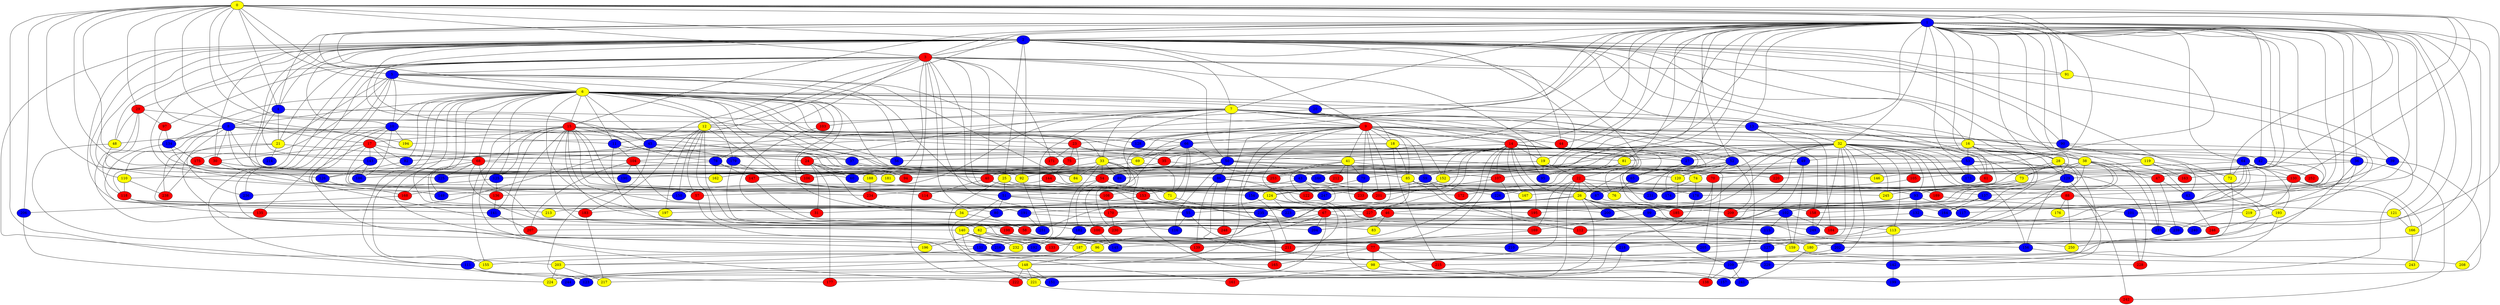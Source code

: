graph {
0 [style = filled fillcolor = yellow];
1 [style = filled fillcolor = blue];
2 [style = filled fillcolor = blue];
3 [style = filled fillcolor = red];
4 [style = filled fillcolor = blue];
5 [style = filled fillcolor = blue];
6 [style = filled fillcolor = yellow];
7 [style = filled fillcolor = yellow];
8 [style = filled fillcolor = blue];
9 [style = filled fillcolor = red];
10 [style = filled fillcolor = blue];
11 [style = filled fillcolor = blue];
12 [style = filled fillcolor = yellow];
13 [style = filled fillcolor = blue];
14 [style = filled fillcolor = red];
15 [style = filled fillcolor = red];
16 [style = filled fillcolor = yellow];
17 [style = filled fillcolor = red];
18 [style = filled fillcolor = yellow];
19 [style = filled fillcolor = yellow];
20 [style = filled fillcolor = blue];
21 [style = filled fillcolor = yellow];
22 [style = filled fillcolor = red];
23 [style = filled fillcolor = red];
24 [style = filled fillcolor = red];
25 [style = filled fillcolor = yellow];
26 [style = filled fillcolor = yellow];
27 [style = filled fillcolor = blue];
28 [style = filled fillcolor = yellow];
29 [style = filled fillcolor = red];
30 [style = filled fillcolor = red];
31 [style = filled fillcolor = red];
32 [style = filled fillcolor = yellow];
33 [style = filled fillcolor = yellow];
34 [style = filled fillcolor = yellow];
35 [style = filled fillcolor = red];
36 [style = filled fillcolor = blue];
37 [style = filled fillcolor = blue];
38 [style = filled fillcolor = yellow];
39 [style = filled fillcolor = blue];
40 [style = filled fillcolor = red];
41 [style = filled fillcolor = yellow];
42 [style = filled fillcolor = blue];
43 [style = filled fillcolor = blue];
44 [style = filled fillcolor = red];
45 [style = filled fillcolor = blue];
46 [style = filled fillcolor = red];
47 [style = filled fillcolor = red];
48 [style = filled fillcolor = yellow];
49 [style = filled fillcolor = blue];
50 [style = filled fillcolor = blue];
51 [style = filled fillcolor = blue];
52 [style = filled fillcolor = blue];
53 [style = filled fillcolor = blue];
54 [style = filled fillcolor = red];
55 [style = filled fillcolor = blue];
56 [style = filled fillcolor = blue];
57 [style = filled fillcolor = red];
58 [style = filled fillcolor = red];
59 [style = filled fillcolor = blue];
60 [style = filled fillcolor = blue];
61 [style = filled fillcolor = red];
62 [style = filled fillcolor = yellow];
63 [style = filled fillcolor = blue];
64 [style = filled fillcolor = blue];
65 [style = filled fillcolor = blue];
66 [style = filled fillcolor = blue];
67 [style = filled fillcolor = red];
68 [style = filled fillcolor = red];
69 [style = filled fillcolor = yellow];
70 [style = filled fillcolor = red];
71 [style = filled fillcolor = yellow];
72 [style = filled fillcolor = yellow];
73 [style = filled fillcolor = yellow];
74 [style = filled fillcolor = yellow];
75 [style = filled fillcolor = red];
76 [style = filled fillcolor = yellow];
77 [style = filled fillcolor = red];
78 [style = filled fillcolor = blue];
79 [style = filled fillcolor = blue];
80 [style = filled fillcolor = blue];
81 [style = filled fillcolor = yellow];
82 [style = filled fillcolor = blue];
83 [style = filled fillcolor = yellow];
84 [style = filled fillcolor = yellow];
85 [style = filled fillcolor = yellow];
86 [style = filled fillcolor = blue];
87 [style = filled fillcolor = blue];
88 [style = filled fillcolor = red];
89 [style = filled fillcolor = blue];
90 [style = filled fillcolor = blue];
91 [style = filled fillcolor = yellow];
92 [style = filled fillcolor = yellow];
93 [style = filled fillcolor = blue];
94 [style = filled fillcolor = red];
95 [style = filled fillcolor = blue];
96 [style = filled fillcolor = yellow];
97 [style = filled fillcolor = red];
98 [style = filled fillcolor = yellow];
99 [style = filled fillcolor = blue];
100 [style = filled fillcolor = red];
101 [style = filled fillcolor = blue];
102 [style = filled fillcolor = blue];
103 [style = filled fillcolor = red];
104 [style = filled fillcolor = red];
105 [style = filled fillcolor = red];
106 [style = filled fillcolor = red];
107 [style = filled fillcolor = red];
108 [style = filled fillcolor = red];
109 [style = filled fillcolor = blue];
110 [style = filled fillcolor = yellow];
111 [style = filled fillcolor = blue];
112 [style = filled fillcolor = red];
113 [style = filled fillcolor = yellow];
114 [style = filled fillcolor = red];
115 [style = filled fillcolor = blue];
116 [style = filled fillcolor = blue];
117 [style = filled fillcolor = blue];
118 [style = filled fillcolor = red];
119 [style = filled fillcolor = yellow];
120 [style = filled fillcolor = yellow];
121 [style = filled fillcolor = yellow];
122 [style = filled fillcolor = red];
123 [style = filled fillcolor = blue];
124 [style = filled fillcolor = yellow];
125 [style = filled fillcolor = blue];
126 [style = filled fillcolor = blue];
127 [style = filled fillcolor = blue];
128 [style = filled fillcolor = blue];
129 [style = filled fillcolor = blue];
130 [style = filled fillcolor = red];
131 [style = filled fillcolor = blue];
132 [style = filled fillcolor = blue];
133 [style = filled fillcolor = red];
134 [style = filled fillcolor = blue];
135 [style = filled fillcolor = red];
136 [style = filled fillcolor = red];
137 [style = filled fillcolor = blue];
138 [style = filled fillcolor = red];
139 [style = filled fillcolor = red];
140 [style = filled fillcolor = yellow];
141 [style = filled fillcolor = blue];
142 [style = filled fillcolor = blue];
143 [style = filled fillcolor = blue];
144 [style = filled fillcolor = red];
145 [style = filled fillcolor = blue];
146 [style = filled fillcolor = yellow];
147 [style = filled fillcolor = red];
148 [style = filled fillcolor = yellow];
149 [style = filled fillcolor = blue];
150 [style = filled fillcolor = blue];
151 [style = filled fillcolor = blue];
152 [style = filled fillcolor = yellow];
153 [style = filled fillcolor = red];
154 [style = filled fillcolor = blue];
155 [style = filled fillcolor = yellow];
156 [style = filled fillcolor = blue];
157 [style = filled fillcolor = blue];
158 [style = filled fillcolor = red];
159 [style = filled fillcolor = yellow];
160 [style = filled fillcolor = blue];
161 [style = filled fillcolor = red];
162 [style = filled fillcolor = yellow];
163 [style = filled fillcolor = red];
164 [style = filled fillcolor = blue];
165 [style = filled fillcolor = red];
166 [style = filled fillcolor = yellow];
167 [style = filled fillcolor = yellow];
168 [style = filled fillcolor = red];
169 [style = filled fillcolor = red];
170 [style = filled fillcolor = red];
171 [style = filled fillcolor = red];
172 [style = filled fillcolor = red];
173 [style = filled fillcolor = blue];
174 [style = filled fillcolor = blue];
175 [style = filled fillcolor = red];
176 [style = filled fillcolor = yellow];
177 [style = filled fillcolor = red];
178 [style = filled fillcolor = blue];
179 [style = filled fillcolor = blue];
180 [style = filled fillcolor = yellow];
181 [style = filled fillcolor = yellow];
182 [style = filled fillcolor = blue];
183 [style = filled fillcolor = red];
184 [style = filled fillcolor = red];
185 [style = filled fillcolor = red];
186 [style = filled fillcolor = blue];
187 [style = filled fillcolor = yellow];
188 [style = filled fillcolor = yellow];
189 [style = filled fillcolor = red];
190 [style = filled fillcolor = blue];
191 [style = filled fillcolor = blue];
192 [style = filled fillcolor = blue];
193 [style = filled fillcolor = yellow];
194 [style = filled fillcolor = yellow];
195 [style = filled fillcolor = red];
196 [style = filled fillcolor = yellow];
197 [style = filled fillcolor = yellow];
198 [style = filled fillcolor = red];
199 [style = filled fillcolor = blue];
200 [style = filled fillcolor = blue];
201 [style = filled fillcolor = red];
202 [style = filled fillcolor = blue];
203 [style = filled fillcolor = yellow];
204 [style = filled fillcolor = blue];
205 [style = filled fillcolor = blue];
206 [style = filled fillcolor = blue];
207 [style = filled fillcolor = red];
208 [style = filled fillcolor = yellow];
209 [style = filled fillcolor = red];
210 [style = filled fillcolor = blue];
211 [style = filled fillcolor = red];
212 [style = filled fillcolor = red];
213 [style = filled fillcolor = yellow];
214 [style = filled fillcolor = blue];
215 [style = filled fillcolor = red];
216 [style = filled fillcolor = blue];
217 [style = filled fillcolor = yellow];
218 [style = filled fillcolor = blue];
219 [style = filled fillcolor = yellow];
220 [style = filled fillcolor = red];
221 [style = filled fillcolor = yellow];
222 [style = filled fillcolor = red];
223 [style = filled fillcolor = blue];
224 [style = filled fillcolor = yellow];
225 [style = filled fillcolor = blue];
226 [style = filled fillcolor = blue];
227 [style = filled fillcolor = red];
228 [style = filled fillcolor = red];
229 [style = filled fillcolor = blue];
230 [style = filled fillcolor = red];
231 [style = filled fillcolor = blue];
232 [style = filled fillcolor = yellow];
233 [style = filled fillcolor = red];
234 [style = filled fillcolor = red];
235 [style = filled fillcolor = blue];
236 [style = filled fillcolor = blue];
237 [style = filled fillcolor = blue];
238 [style = filled fillcolor = red];
239 [style = filled fillcolor = blue];
240 [style = filled fillcolor = blue];
241 [style = filled fillcolor = blue];
242 [style = filled fillcolor = red];
243 [style = filled fillcolor = yellow];
244 [style = filled fillcolor = blue];
245 [style = filled fillcolor = yellow];
246 [style = filled fillcolor = red];
247 [style = filled fillcolor = blue];
248 [style = filled fillcolor = red];
249 [style = filled fillcolor = blue];
250 [style = filled fillcolor = yellow];
251 [style = filled fillcolor = blue];
252 [style = filled fillcolor = red];
253 [style = filled fillcolor = red];
0 -- 4;
0 -- 3;
0 -- 2;
0 -- 1;
0 -- 5;
0 -- 6;
0 -- 8;
0 -- 17;
0 -- 27;
0 -- 29;
0 -- 45;
0 -- 58;
0 -- 60;
0 -- 66;
0 -- 72;
0 -- 91;
0 -- 104;
0 -- 129;
0 -- 130;
0 -- 190;
0 -- 203;
0 -- 206;
1 -- 2;
1 -- 3;
1 -- 4;
1 -- 5;
1 -- 6;
1 -- 7;
1 -- 11;
1 -- 13;
1 -- 14;
1 -- 15;
1 -- 16;
1 -- 20;
1 -- 23;
1 -- 28;
1 -- 32;
1 -- 35;
1 -- 36;
1 -- 38;
1 -- 39;
1 -- 42;
1 -- 44;
1 -- 52;
1 -- 53;
1 -- 59;
1 -- 61;
1 -- 64;
1 -- 68;
1 -- 70;
1 -- 73;
1 -- 79;
1 -- 80;
1 -- 81;
1 -- 88;
1 -- 89;
1 -- 90;
1 -- 95;
1 -- 101;
1 -- 121;
1 -- 146;
1 -- 160;
1 -- 163;
1 -- 166;
1 -- 167;
1 -- 202;
1 -- 208;
1 -- 227;
1 -- 240;
1 -- 253;
2 -- 3;
2 -- 4;
2 -- 7;
2 -- 9;
2 -- 10;
2 -- 15;
2 -- 16;
2 -- 19;
2 -- 25;
2 -- 26;
2 -- 30;
2 -- 31;
2 -- 32;
2 -- 38;
2 -- 48;
2 -- 57;
2 -- 61;
2 -- 63;
2 -- 78;
2 -- 90;
2 -- 91;
2 -- 92;
2 -- 106;
2 -- 110;
2 -- 143;
2 -- 162;
2 -- 174;
2 -- 205;
2 -- 237;
2 -- 244;
3 -- 5;
3 -- 12;
3 -- 19;
3 -- 21;
3 -- 29;
3 -- 40;
3 -- 44;
3 -- 45;
3 -- 50;
3 -- 78;
3 -- 91;
3 -- 97;
3 -- 111;
3 -- 118;
3 -- 151;
3 -- 154;
3 -- 170;
3 -- 171;
3 -- 190;
3 -- 191;
3 -- 235;
3 -- 248;
4 -- 8;
4 -- 18;
4 -- 21;
4 -- 25;
5 -- 6;
5 -- 10;
5 -- 21;
5 -- 56;
5 -- 75;
5 -- 106;
5 -- 117;
5 -- 135;
5 -- 175;
5 -- 231;
5 -- 236;
6 -- 7;
6 -- 8;
6 -- 9;
6 -- 10;
6 -- 11;
6 -- 13;
6 -- 15;
6 -- 20;
6 -- 28;
6 -- 33;
6 -- 34;
6 -- 43;
6 -- 45;
6 -- 47;
6 -- 56;
6 -- 68;
6 -- 80;
6 -- 82;
6 -- 103;
6 -- 107;
6 -- 111;
6 -- 114;
6 -- 125;
6 -- 128;
6 -- 134;
6 -- 155;
6 -- 179;
6 -- 183;
6 -- 196;
6 -- 197;
7 -- 9;
7 -- 12;
7 -- 14;
7 -- 18;
7 -- 22;
7 -- 24;
7 -- 33;
7 -- 49;
7 -- 50;
7 -- 52;
7 -- 71;
7 -- 72;
7 -- 103;
7 -- 168;
7 -- 231;
7 -- 232;
8 -- 11;
8 -- 30;
8 -- 37;
8 -- 44;
8 -- 110;
8 -- 134;
8 -- 164;
8 -- 181;
8 -- 236;
8 -- 253;
9 -- 14;
9 -- 16;
9 -- 18;
9 -- 32;
9 -- 41;
9 -- 46;
9 -- 51;
9 -- 59;
9 -- 64;
9 -- 66;
9 -- 69;
9 -- 79;
9 -- 85;
9 -- 90;
9 -- 95;
9 -- 128;
9 -- 148;
9 -- 152;
9 -- 165;
9 -- 194;
9 -- 201;
9 -- 235;
9 -- 248;
10 -- 17;
10 -- 37;
10 -- 48;
10 -- 53;
10 -- 100;
10 -- 136;
10 -- 186;
10 -- 194;
11 -- 24;
11 -- 104;
11 -- 198;
12 -- 17;
12 -- 27;
12 -- 57;
12 -- 62;
12 -- 145;
12 -- 150;
12 -- 183;
12 -- 197;
12 -- 201;
13 -- 66;
13 -- 73;
13 -- 158;
13 -- 184;
14 -- 19;
14 -- 26;
14 -- 27;
14 -- 36;
14 -- 38;
14 -- 41;
14 -- 50;
14 -- 55;
14 -- 56;
14 -- 76;
14 -- 102;
14 -- 107;
14 -- 152;
14 -- 167;
14 -- 187;
14 -- 195;
14 -- 216;
14 -- 227;
14 -- 250;
15 -- 23;
15 -- 41;
15 -- 51;
15 -- 58;
15 -- 94;
15 -- 122;
15 -- 125;
15 -- 130;
15 -- 140;
15 -- 141;
15 -- 155;
15 -- 210;
15 -- 222;
15 -- 223;
15 -- 234;
16 -- 28;
16 -- 39;
16 -- 49;
16 -- 53;
16 -- 77;
16 -- 129;
16 -- 164;
17 -- 30;
17 -- 40;
17 -- 52;
17 -- 82;
17 -- 143;
17 -- 229;
17 -- 247;
18 -- 33;
18 -- 81;
18 -- 85;
18 -- 215;
19 -- 22;
19 -- 25;
19 -- 95;
20 -- 82;
20 -- 157;
21 -- 68;
21 -- 214;
21 -- 216;
21 -- 238;
22 -- 26;
22 -- 76;
22 -- 87;
22 -- 93;
22 -- 98;
22 -- 123;
22 -- 137;
22 -- 169;
23 -- 35;
23 -- 75;
23 -- 84;
23 -- 171;
23 -- 220;
24 -- 31;
24 -- 34;
24 -- 60;
24 -- 92;
24 -- 94;
24 -- 177;
25 -- 51;
25 -- 98;
25 -- 172;
25 -- 174;
26 -- 31;
26 -- 34;
26 -- 46;
26 -- 99;
26 -- 101;
26 -- 109;
26 -- 185;
26 -- 200;
26 -- 217;
26 -- 223;
27 -- 65;
28 -- 73;
28 -- 109;
28 -- 113;
28 -- 124;
28 -- 129;
29 -- 48;
29 -- 62;
29 -- 97;
29 -- 118;
29 -- 194;
30 -- 54;
30 -- 150;
32 -- 37;
32 -- 42;
32 -- 60;
32 -- 65;
32 -- 67;
32 -- 75;
32 -- 81;
32 -- 92;
32 -- 93;
32 -- 99;
32 -- 105;
32 -- 113;
32 -- 119;
32 -- 120;
32 -- 143;
32 -- 145;
32 -- 156;
32 -- 173;
32 -- 177;
32 -- 186;
32 -- 189;
32 -- 202;
32 -- 207;
32 -- 242;
32 -- 245;
32 -- 249;
33 -- 40;
33 -- 54;
33 -- 84;
33 -- 89;
33 -- 100;
33 -- 192;
33 -- 199;
33 -- 230;
34 -- 58;
35 -- 125;
35 -- 138;
36 -- 47;
36 -- 180;
36 -- 200;
36 -- 242;
37 -- 85;
37 -- 120;
38 -- 43;
38 -- 47;
38 -- 63;
38 -- 105;
38 -- 127;
38 -- 185;
38 -- 195;
38 -- 220;
38 -- 237;
38 -- 245;
39 -- 137;
39 -- 151;
40 -- 114;
40 -- 124;
40 -- 245;
41 -- 74;
41 -- 79;
41 -- 122;
41 -- 158;
41 -- 212;
41 -- 253;
42 -- 107;
42 -- 117;
42 -- 252;
43 -- 108;
43 -- 133;
43 -- 247;
44 -- 65;
45 -- 69;
45 -- 86;
45 -- 123;
45 -- 126;
45 -- 135;
45 -- 179;
46 -- 62;
46 -- 83;
46 -- 113;
47 -- 63;
47 -- 239;
48 -- 131;
48 -- 149;
49 -- 139;
49 -- 159;
49 -- 181;
50 -- 54;
50 -- 59;
50 -- 86;
50 -- 116;
50 -- 146;
50 -- 147;
50 -- 160;
50 -- 188;
51 -- 55;
51 -- 67;
51 -- 80;
51 -- 221;
52 -- 70;
52 -- 87;
52 -- 120;
52 -- 162;
52 -- 174;
52 -- 209;
53 -- 61;
53 -- 74;
53 -- 86;
53 -- 163;
53 -- 173;
53 -- 228;
54 -- 57;
54 -- 71;
54 -- 182;
55 -- 116;
55 -- 211;
57 -- 165;
58 -- 180;
58 -- 218;
59 -- 87;
59 -- 122;
59 -- 249;
60 -- 108;
61 -- 233;
62 -- 77;
62 -- 96;
62 -- 131;
62 -- 133;
62 -- 139;
62 -- 159;
62 -- 196;
63 -- 246;
64 -- 72;
64 -- 94;
64 -- 130;
64 -- 136;
64 -- 184;
64 -- 193;
64 -- 204;
64 -- 209;
64 -- 252;
65 -- 76;
66 -- 69;
66 -- 71;
66 -- 104;
66 -- 160;
66 -- 213;
66 -- 234;
67 -- 96;
67 -- 100;
67 -- 182;
67 -- 204;
67 -- 240;
67 -- 244;
68 -- 89;
68 -- 116;
68 -- 149;
68 -- 168;
68 -- 204;
68 -- 225;
69 -- 70;
69 -- 106;
70 -- 191;
70 -- 205;
71 -- 83;
72 -- 218;
73 -- 93;
73 -- 172;
74 -- 178;
74 -- 231;
75 -- 110;
75 -- 144;
77 -- 98;
77 -- 109;
77 -- 111;
77 -- 165;
77 -- 241;
78 -- 84;
78 -- 147;
78 -- 162;
78 -- 225;
79 -- 124;
79 -- 233;
80 -- 140;
81 -- 153;
81 -- 226;
82 -- 126;
85 -- 88;
85 -- 112;
85 -- 131;
85 -- 226;
86 -- 112;
86 -- 139;
86 -- 189;
86 -- 215;
87 -- 209;
88 -- 102;
88 -- 121;
88 -- 176;
88 -- 250;
90 -- 119;
90 -- 219;
91 -- 199;
92 -- 251;
93 -- 117;
93 -- 132;
93 -- 183;
93 -- 230;
96 -- 148;
97 -- 126;
97 -- 134;
98 -- 157;
98 -- 161;
99 -- 115;
99 -- 169;
100 -- 145;
101 -- 228;
102 -- 112;
102 -- 115;
102 -- 159;
102 -- 184;
103 -- 182;
104 -- 188;
104 -- 190;
104 -- 200;
104 -- 207;
105 -- 247;
107 -- 201;
107 -- 210;
108 -- 170;
109 -- 138;
109 -- 241;
110 -- 118;
110 -- 238;
111 -- 123;
111 -- 177;
112 -- 202;
113 -- 142;
113 -- 210;
114 -- 191;
115 -- 127;
118 -- 135;
118 -- 195;
118 -- 213;
119 -- 152;
119 -- 163;
119 -- 193;
119 -- 203;
120 -- 185;
121 -- 166;
124 -- 138;
124 -- 148;
124 -- 223;
124 -- 251;
125 -- 136;
125 -- 236;
126 -- 168;
127 -- 155;
127 -- 229;
129 -- 142;
129 -- 149;
129 -- 156;
129 -- 170;
130 -- 166;
130 -- 178;
130 -- 239;
130 -- 243;
131 -- 142;
131 -- 203;
132 -- 198;
132 -- 246;
134 -- 141;
134 -- 153;
134 -- 175;
136 -- 141;
137 -- 158;
137 -- 164;
140 -- 156;
140 -- 161;
140 -- 187;
140 -- 192;
140 -- 216;
140 -- 232;
141 -- 207;
142 -- 199;
143 -- 178;
143 -- 186;
144 -- 150;
144 -- 153;
147 -- 169;
148 -- 151;
148 -- 221;
148 -- 222;
148 -- 244;
152 -- 154;
153 -- 197;
153 -- 227;
153 -- 235;
154 -- 211;
156 -- 208;
158 -- 249;
159 -- 228;
159 -- 243;
160 -- 167;
166 -- 243;
168 -- 206;
169 -- 211;
170 -- 230;
175 -- 225;
175 -- 238;
178 -- 222;
179 -- 198;
179 -- 233;
180 -- 241;
182 -- 224;
183 -- 217;
188 -- 234;
189 -- 219;
191 -- 237;
191 -- 251;
193 -- 229;
193 -- 246;
198 -- 205;
202 -- 215;
203 -- 217;
203 -- 224;
206 -- 224;
218 -- 221;
221 -- 242;
227 -- 248;
235 -- 239;
239 -- 250;
}
